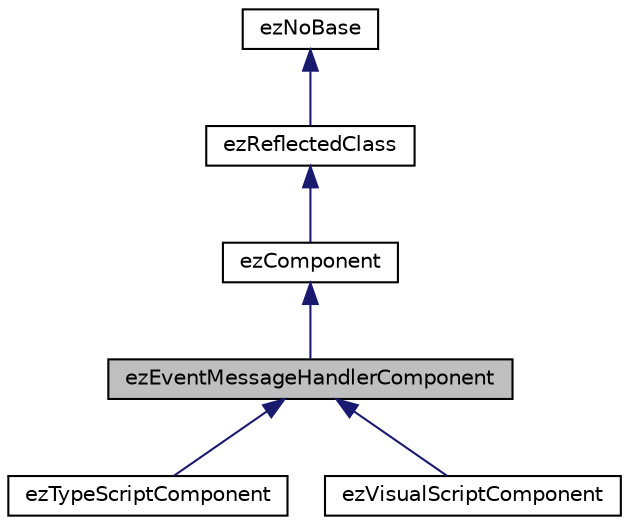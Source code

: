 digraph "ezEventMessageHandlerComponent"
{
 // LATEX_PDF_SIZE
  edge [fontname="Helvetica",fontsize="10",labelfontname="Helvetica",labelfontsize="10"];
  node [fontname="Helvetica",fontsize="10",shape=record];
  Node1 [label="ezEventMessageHandlerComponent",height=0.2,width=0.4,color="black", fillcolor="grey75", style="filled", fontcolor="black",tooltip="Base class for components that want to handle 'event messages'."];
  Node2 -> Node1 [dir="back",color="midnightblue",fontsize="10",style="solid",fontname="Helvetica"];
  Node2 [label="ezComponent",height=0.2,width=0.4,color="black", fillcolor="white", style="filled",URL="$d6/d30/classez_component.htm",tooltip="Base class of all component types."];
  Node3 -> Node2 [dir="back",color="midnightblue",fontsize="10",style="solid",fontname="Helvetica"];
  Node3 [label="ezReflectedClass",height=0.2,width=0.4,color="black", fillcolor="white", style="filled",URL="$db/d45/classez_reflected_class.htm",tooltip="All classes that should be dynamically reflectable, need to be derived from this base class."];
  Node4 -> Node3 [dir="back",color="midnightblue",fontsize="10",style="solid",fontname="Helvetica"];
  Node4 [label="ezNoBase",height=0.2,width=0.4,color="black", fillcolor="white", style="filled",URL="$d4/d02/classez_no_base.htm",tooltip="Dummy type to pass to templates and macros that expect a base type for a class that has no base."];
  Node1 -> Node5 [dir="back",color="midnightblue",fontsize="10",style="solid",fontname="Helvetica"];
  Node5 [label="ezTypeScriptComponent",height=0.2,width=0.4,color="black", fillcolor="white", style="filled",URL="$df/d5d/classez_type_script_component.htm",tooltip=" "];
  Node1 -> Node6 [dir="back",color="midnightblue",fontsize="10",style="solid",fontname="Helvetica"];
  Node6 [label="ezVisualScriptComponent",height=0.2,width=0.4,color="black", fillcolor="white", style="filled",URL="$de/dea/classez_visual_script_component.htm",tooltip=" "];
}
